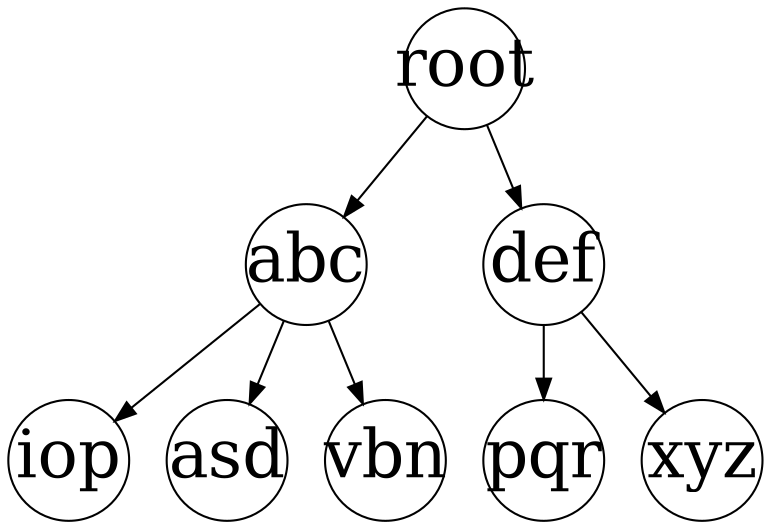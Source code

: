digraph G {
  { 
   center = true      
   node [margin=0 fontcolor=black fontsize=32 width=0.8 shape=circle style=filled]
    root [fillcolor=white fixedsize=true]
    abc [fillcolor=white fixedsize=shape]
    def [fillcolor=white fixedsize=true]
    iop [fillcolor=white fixedsize=true]
    asd [fillcolor=white fixedsize=true]
    vbn [fillcolor=white fixedsize=true]
    pqr [fillcolor=white fixedsize=shape]
    xyz [fillcolor=white fixedsize=shape]
  }
    root -> abc -> {iop asd vbn}
    root -> def -> {pqr xyz}
}
